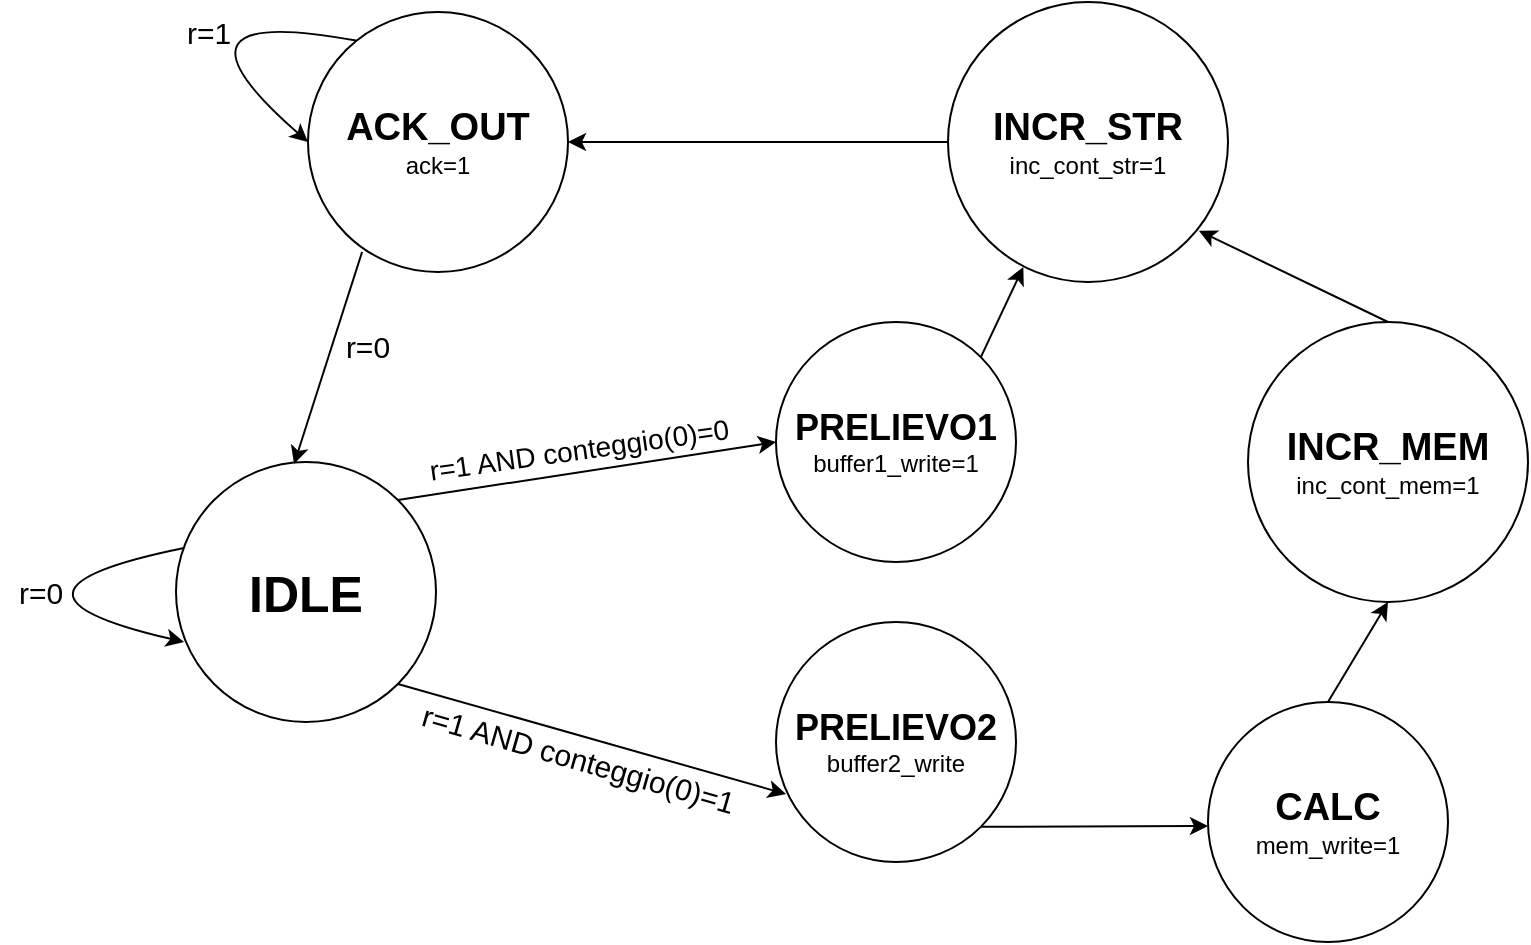 <mxfile version="15.7.3" type="device"><diagram id="9ScSZNwP6gG-gJCbFwb4" name="Pagina-1"><mxGraphModel dx="1240" dy="779" grid="1" gridSize="10" guides="1" tooltips="1" connect="1" arrows="1" fold="1" page="1" pageScale="1" pageWidth="827" pageHeight="1169" math="0" shadow="0"><root><mxCell id="0"/><mxCell id="1" parent="0"/><mxCell id="0-s-xq8NSozR5OdeEKP0-1" value="&lt;b&gt;&lt;font style=&quot;font-size: 25px&quot;&gt;IDLE&lt;/font&gt;&lt;/b&gt;" style="ellipse;whiteSpace=wrap;html=1;aspect=fixed;" vertex="1" parent="1"><mxGeometry x="134" y="270" width="130" height="130" as="geometry"/></mxCell><mxCell id="0-s-xq8NSozR5OdeEKP0-2" value="&lt;b&gt;&lt;font style=&quot;font-size: 18px&quot;&gt;PRELIEVO1&lt;/font&gt;&lt;/b&gt;&lt;br&gt;buffer1_write=1" style="ellipse;whiteSpace=wrap;html=1;aspect=fixed;" vertex="1" parent="1"><mxGeometry x="434" y="200" width="120" height="120" as="geometry"/></mxCell><mxCell id="0-s-xq8NSozR5OdeEKP0-3" value="&lt;b style=&quot;font-size: 18px&quot;&gt;PRELIEVO2&lt;br&gt;&lt;/b&gt;buffer2_write" style="ellipse;whiteSpace=wrap;html=1;aspect=fixed;" vertex="1" parent="1"><mxGeometry x="434" y="350" width="120" height="120" as="geometry"/></mxCell><mxCell id="0-s-xq8NSozR5OdeEKP0-4" value="&lt;b style=&quot;font-size: 19px&quot;&gt;CALC&lt;br&gt;&lt;/b&gt;mem_write=1" style="ellipse;whiteSpace=wrap;html=1;aspect=fixed;" vertex="1" parent="1"><mxGeometry x="650" y="390" width="120" height="120" as="geometry"/></mxCell><mxCell id="0-s-xq8NSozR5OdeEKP0-5" value="&lt;b style=&quot;font-size: 19px&quot;&gt;INCR_MEM&lt;br&gt;&lt;/b&gt;inc_cont_mem=1" style="ellipse;whiteSpace=wrap;html=1;aspect=fixed;" vertex="1" parent="1"><mxGeometry x="670" y="200" width="140" height="140" as="geometry"/></mxCell><mxCell id="0-s-xq8NSozR5OdeEKP0-6" value="&lt;b&gt;&lt;font style=&quot;font-size: 19px&quot;&gt;INCR_STR&lt;/font&gt;&lt;br&gt;&lt;/b&gt;inc_cont_str=1" style="ellipse;whiteSpace=wrap;html=1;aspect=fixed;" vertex="1" parent="1"><mxGeometry x="520" y="40" width="140" height="140" as="geometry"/></mxCell><mxCell id="0-s-xq8NSozR5OdeEKP0-7" value="&lt;font style=&quot;font-size: 19px&quot;&gt;&lt;b&gt;ACK_OUT&lt;br&gt;&lt;/b&gt;&lt;/font&gt;ack=1" style="ellipse;whiteSpace=wrap;html=1;aspect=fixed;" vertex="1" parent="1"><mxGeometry x="200" y="45" width="130" height="130" as="geometry"/></mxCell><mxCell id="0-s-xq8NSozR5OdeEKP0-9" value="" style="endArrow=classic;html=1;rounded=0;fontSize=18;exitX=1;exitY=0;exitDx=0;exitDy=0;entryX=0;entryY=0.5;entryDx=0;entryDy=0;" edge="1" parent="1" source="0-s-xq8NSozR5OdeEKP0-1" target="0-s-xq8NSozR5OdeEKP0-2"><mxGeometry width="50" height="50" relative="1" as="geometry"><mxPoint x="470" y="250" as="sourcePoint"/><mxPoint x="520" y="200" as="targetPoint"/></mxGeometry></mxCell><mxCell id="0-s-xq8NSozR5OdeEKP0-10" value="&lt;font style=&quot;font-size: 14px&quot;&gt;r=1 AND conteggio(0)=0&lt;/font&gt;" style="text;html=1;align=center;verticalAlign=middle;resizable=0;points=[];autosize=1;strokeColor=none;fillColor=none;fontSize=18;rotation=352;" vertex="1" parent="1"><mxGeometry x="250" y="248" width="170" height="30" as="geometry"/></mxCell><mxCell id="0-s-xq8NSozR5OdeEKP0-11" value="" style="endArrow=classic;html=1;rounded=0;fontSize=14;exitX=1;exitY=0;exitDx=0;exitDy=0;entryX=0.269;entryY=0.946;entryDx=0;entryDy=0;entryPerimeter=0;" edge="1" parent="1" source="0-s-xq8NSozR5OdeEKP0-2" target="0-s-xq8NSozR5OdeEKP0-6"><mxGeometry width="50" height="50" relative="1" as="geometry"><mxPoint x="400" y="340" as="sourcePoint"/><mxPoint x="560" y="170" as="targetPoint"/></mxGeometry></mxCell><mxCell id="0-s-xq8NSozR5OdeEKP0-12" value="" style="endArrow=classic;html=1;rounded=0;fontSize=19;entryX=1;entryY=0.5;entryDx=0;entryDy=0;exitX=0;exitY=0.5;exitDx=0;exitDy=0;" edge="1" parent="1" source="0-s-xq8NSozR5OdeEKP0-6" target="0-s-xq8NSozR5OdeEKP0-7"><mxGeometry width="50" height="50" relative="1" as="geometry"><mxPoint x="480" y="220" as="sourcePoint"/><mxPoint x="530" y="170" as="targetPoint"/></mxGeometry></mxCell><mxCell id="0-s-xq8NSozR5OdeEKP0-13" value="" style="endArrow=classic;html=1;rounded=0;fontSize=19;exitX=0.208;exitY=0.923;exitDx=0;exitDy=0;entryX=0.454;entryY=0.008;entryDx=0;entryDy=0;entryPerimeter=0;exitPerimeter=0;" edge="1" parent="1" source="0-s-xq8NSozR5OdeEKP0-7" target="0-s-xq8NSozR5OdeEKP0-1"><mxGeometry width="50" height="50" relative="1" as="geometry"><mxPoint x="480" y="220" as="sourcePoint"/><mxPoint x="530" y="170" as="targetPoint"/></mxGeometry></mxCell><mxCell id="0-s-xq8NSozR5OdeEKP0-14" value="&lt;font style=&quot;font-size: 15px&quot;&gt;r=0&lt;/font&gt;" style="text;html=1;strokeColor=none;fillColor=none;align=center;verticalAlign=middle;whiteSpace=wrap;rounded=0;fontSize=19;" vertex="1" parent="1"><mxGeometry x="200" y="197" width="60" height="30" as="geometry"/></mxCell><mxCell id="0-s-xq8NSozR5OdeEKP0-16" value="" style="endArrow=classic;html=1;rounded=0;fontSize=15;exitX=1;exitY=1;exitDx=0;exitDy=0;entryX=0.042;entryY=0.717;entryDx=0;entryDy=0;entryPerimeter=0;" edge="1" parent="1" source="0-s-xq8NSozR5OdeEKP0-1" target="0-s-xq8NSozR5OdeEKP0-3"><mxGeometry width="50" height="50" relative="1" as="geometry"><mxPoint x="480" y="320" as="sourcePoint"/><mxPoint x="530" y="270" as="targetPoint"/></mxGeometry></mxCell><mxCell id="0-s-xq8NSozR5OdeEKP0-17" value="r=1 AND conteggio(0)=1" style="text;html=1;align=center;verticalAlign=middle;resizable=0;points=[];autosize=1;strokeColor=none;fillColor=none;fontSize=15;rotation=16;" vertex="1" parent="1"><mxGeometry x="245" y="408" width="180" height="20" as="geometry"/></mxCell><mxCell id="0-s-xq8NSozR5OdeEKP0-18" value="" style="endArrow=classic;html=1;rounded=0;fontSize=15;exitX=1;exitY=1;exitDx=0;exitDy=0;" edge="1" parent="1" source="0-s-xq8NSozR5OdeEKP0-3"><mxGeometry width="50" height="50" relative="1" as="geometry"><mxPoint x="480" y="320" as="sourcePoint"/><mxPoint x="650" y="452" as="targetPoint"/></mxGeometry></mxCell><mxCell id="0-s-xq8NSozR5OdeEKP0-19" value="" style="endArrow=classic;html=1;rounded=0;fontSize=15;exitX=0.5;exitY=0;exitDx=0;exitDy=0;entryX=0.5;entryY=1;entryDx=0;entryDy=0;" edge="1" parent="1" source="0-s-xq8NSozR5OdeEKP0-4" target="0-s-xq8NSozR5OdeEKP0-5"><mxGeometry width="50" height="50" relative="1" as="geometry"><mxPoint x="480" y="320" as="sourcePoint"/><mxPoint x="530" y="270" as="targetPoint"/></mxGeometry></mxCell><mxCell id="0-s-xq8NSozR5OdeEKP0-20" value="" style="endArrow=classic;html=1;rounded=0;fontSize=15;exitX=0.5;exitY=0;exitDx=0;exitDy=0;entryX=0.896;entryY=0.817;entryDx=0;entryDy=0;entryPerimeter=0;" edge="1" parent="1" source="0-s-xq8NSozR5OdeEKP0-5" target="0-s-xq8NSozR5OdeEKP0-6"><mxGeometry width="50" height="50" relative="1" as="geometry"><mxPoint x="480" y="320" as="sourcePoint"/><mxPoint x="650" y="150" as="targetPoint"/></mxGeometry></mxCell><mxCell id="0-s-xq8NSozR5OdeEKP0-21" value="" style="endArrow=classic;html=1;rounded=0;fontSize=15;exitX=0.031;exitY=0.331;exitDx=0;exitDy=0;exitPerimeter=0;entryX=0.031;entryY=0.692;entryDx=0;entryDy=0;entryPerimeter=0;edgeStyle=orthogonalEdgeStyle;curved=1;" edge="1" parent="1" source="0-s-xq8NSozR5OdeEKP0-1" target="0-s-xq8NSozR5OdeEKP0-1"><mxGeometry width="50" height="50" relative="1" as="geometry"><mxPoint x="410" y="260" as="sourcePoint"/><mxPoint x="460" y="210" as="targetPoint"/><Array as="points"><mxPoint x="30" y="335"/></Array></mxGeometry></mxCell><mxCell id="0-s-xq8NSozR5OdeEKP0-22" value="r=0" style="text;html=1;align=center;verticalAlign=middle;resizable=0;points=[];autosize=1;strokeColor=none;fillColor=none;fontSize=15;" vertex="1" parent="1"><mxGeometry x="46" y="325" width="40" height="20" as="geometry"/></mxCell><mxCell id="0-s-xq8NSozR5OdeEKP0-24" value="" style="endArrow=classic;html=1;rounded=0;fontSize=15;curved=1;exitX=0.185;exitY=0.11;exitDx=0;exitDy=0;exitPerimeter=0;entryX=0;entryY=0.5;entryDx=0;entryDy=0;edgeStyle=orthogonalEdgeStyle;" edge="1" parent="1" source="0-s-xq8NSozR5OdeEKP0-7" target="0-s-xq8NSozR5OdeEKP0-7"><mxGeometry width="50" height="50" relative="1" as="geometry"><mxPoint x="410" y="260" as="sourcePoint"/><mxPoint x="460" y="210" as="targetPoint"/><Array as="points"><mxPoint x="120" y="40"/></Array></mxGeometry></mxCell><mxCell id="0-s-xq8NSozR5OdeEKP0-25" value="r=1" style="text;html=1;align=center;verticalAlign=middle;resizable=0;points=[];autosize=1;strokeColor=none;fillColor=none;fontSize=15;" vertex="1" parent="1"><mxGeometry x="130" y="45" width="40" height="20" as="geometry"/></mxCell></root></mxGraphModel></diagram></mxfile>